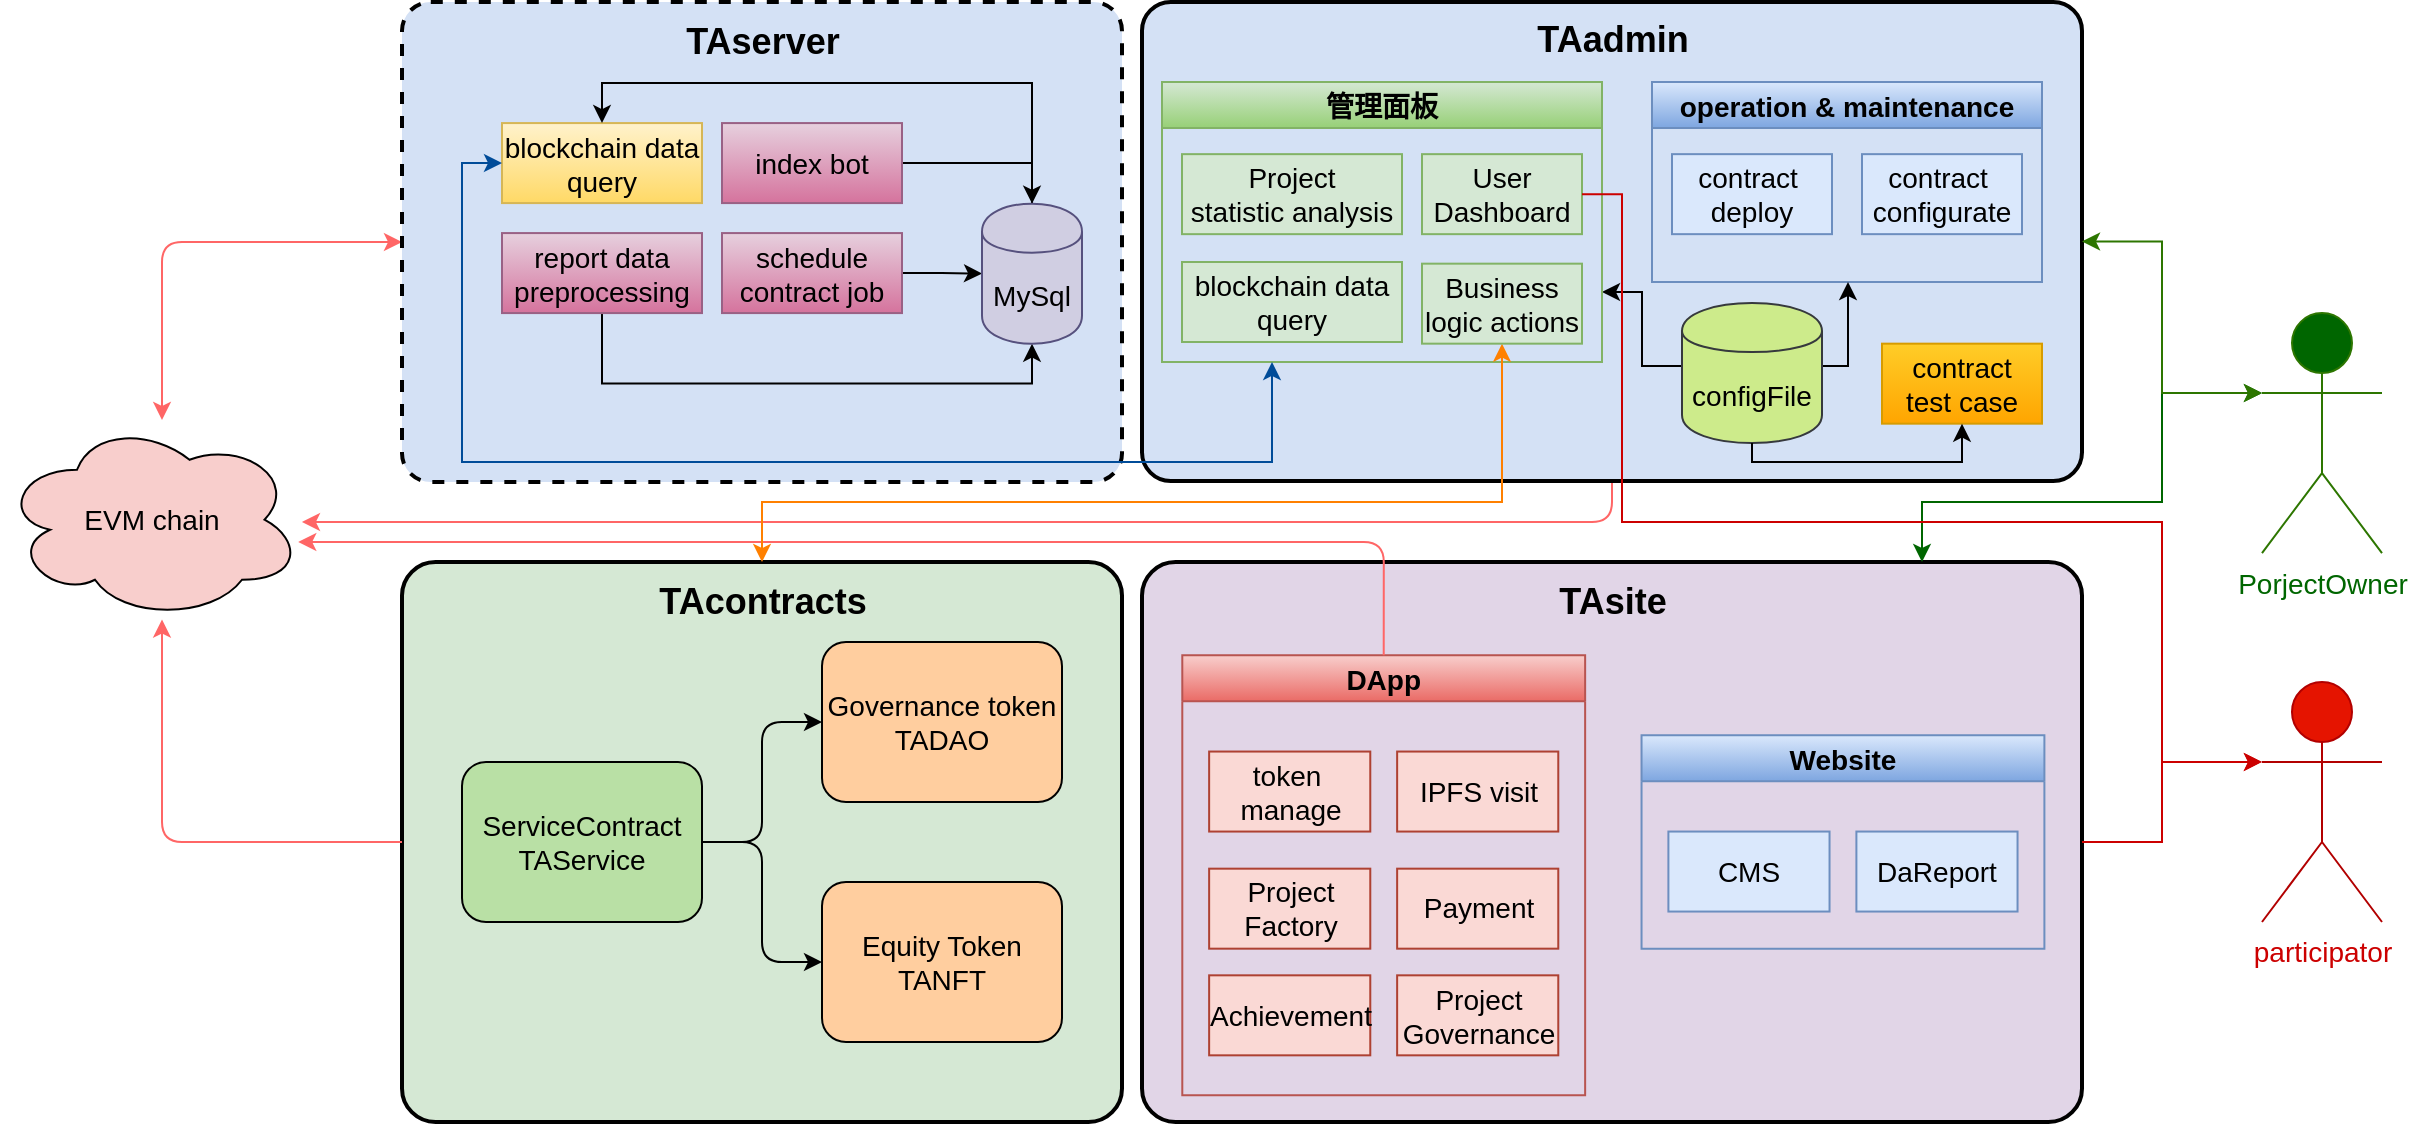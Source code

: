 <mxfile version="20.2.3" type="device"><diagram id="QYYaLN6qXcwPC1QTYPIZ" name="第 1 页"><mxGraphModel dx="2736" dy="1568" grid="1" gridSize="10" guides="1" tooltips="1" connect="1" arrows="1" fold="0" page="1" pageScale="1" pageWidth="1169" pageHeight="827" math="0" shadow="0"><root><mxCell id="0"/><mxCell id="1" parent="0"/><mxCell id="uxNPSdm0ox6oih6dnPeN-100" value="" style="endArrow=classic;html=1;fontSize=18;edgeStyle=orthogonalEdgeStyle;strokeColor=#FF6666;exitX=0.5;exitY=1;exitDx=0;exitDy=0;exitPerimeter=0;" parent="1" source="i7o6XP-XDVv5yZ2eqyZ1-11" target="i7o6XP-XDVv5yZ2eqyZ1-28" edge="1"><mxGeometry width="50" height="50" relative="1" as="geometry"><mxPoint x="430" y="370" as="sourcePoint"/><mxPoint x="-20" y="130" as="targetPoint"/><Array as="points"><mxPoint x="565" y="140"/></Array></mxGeometry></mxCell><mxCell id="uxNPSdm0ox6oih6dnPeN-20" value="" style="group" parent="1" vertex="1" connectable="0"><mxGeometry x="330" y="160" width="470" height="280" as="geometry"/></mxCell><mxCell id="i7o6XP-XDVv5yZ2eqyZ1-22" value="" style="shape=mxgraph.flowchart.process;whiteSpace=wrap;html=1;fillColor=#E1D5E7;strokeColor=#000000;strokeWidth=2" parent="uxNPSdm0ox6oih6dnPeN-20" vertex="1"><mxGeometry width="470.0" height="280" as="geometry"/></mxCell><mxCell id="i7o6XP-XDVv5yZ2eqyZ1-23" value="TAsite" style="text;strokeColor=none;fillColor=none;html=1;fontSize=18;fontStyle=1;verticalAlign=middle;align=center;" parent="uxNPSdm0ox6oih6dnPeN-20" vertex="1"><mxGeometry x="185" width="100" height="40" as="geometry"/></mxCell><mxCell id="uxNPSdm0ox6oih6dnPeN-47" value="DApp" style="swimlane;rounded=0;strokeColor=#b85450;fillColor=#f8cecc;gradientColor=#ea6b66;fontSize=14;" parent="uxNPSdm0ox6oih6dnPeN-20" vertex="1"><mxGeometry x="20.143" y="46.667" width="201.429" height="220" as="geometry"><mxRectangle x="420" y="-190" width="90" height="30" as="alternateBounds"/></mxGeometry></mxCell><mxCell id="uxNPSdm0ox6oih6dnPeN-48" value="&lt;div&gt;token&amp;nbsp;&lt;/div&gt;&lt;div&gt;manage&lt;/div&gt;" style="rounded=0;whiteSpace=wrap;html=1;fillColor=#fad9d5;strokeColor=#ae4132;fontSize=14;" parent="uxNPSdm0ox6oih6dnPeN-47" vertex="1"><mxGeometry x="13.429" y="48.107" width="80.571" height="40" as="geometry"/></mxCell><mxCell id="uxNPSdm0ox6oih6dnPeN-49" value="IPFS visit" style="rounded=0;whiteSpace=wrap;html=1;fillColor=#fad9d5;strokeColor=#ae4132;fontSize=14;" parent="uxNPSdm0ox6oih6dnPeN-47" vertex="1"><mxGeometry x="107.429" y="48.107" width="80.571" height="40" as="geometry"/></mxCell><mxCell id="uxNPSdm0ox6oih6dnPeN-50" value="&lt;div&gt;Project&lt;/div&gt;&lt;div&gt;Factory&lt;/div&gt;" style="rounded=0;whiteSpace=wrap;html=1;fillColor=#fad9d5;strokeColor=#ae4132;fontSize=14;" parent="uxNPSdm0ox6oih6dnPeN-47" vertex="1"><mxGeometry x="13.429" y="106.667" width="80.571" height="40" as="geometry"/></mxCell><mxCell id="uxNPSdm0ox6oih6dnPeN-51" value="Payment" style="rounded=0;whiteSpace=wrap;html=1;fillColor=#fad9d5;strokeColor=#ae4132;fontSize=14;" parent="uxNPSdm0ox6oih6dnPeN-47" vertex="1"><mxGeometry x="107.429" y="106.667" width="80.571" height="40" as="geometry"/></mxCell><mxCell id="uxNPSdm0ox6oih6dnPeN-52" value="Achievement" style="rounded=0;whiteSpace=wrap;html=1;fillColor=#fad9d5;strokeColor=#ae4132;fontSize=14;" parent="uxNPSdm0ox6oih6dnPeN-47" vertex="1"><mxGeometry x="13.429" y="160" width="80.571" height="40" as="geometry"/></mxCell><mxCell id="uxNPSdm0ox6oih6dnPeN-53" value="&lt;div&gt;Project&lt;/div&gt;&lt;div&gt;Governance&lt;/div&gt;" style="rounded=0;whiteSpace=wrap;html=1;fillColor=#fad9d5;strokeColor=#ae4132;fontSize=14;" parent="uxNPSdm0ox6oih6dnPeN-47" vertex="1"><mxGeometry x="107.429" y="160" width="80.571" height="40" as="geometry"/></mxCell><mxCell id="uxNPSdm0ox6oih6dnPeN-39" value="Website" style="swimlane;rounded=0;strokeColor=#6c8ebf;fillColor=#dae8fc;gradientColor=#7ea6e0;startSize=23;fontSize=14;" parent="uxNPSdm0ox6oih6dnPeN-20" vertex="1"><mxGeometry x="249.771" y="86.667" width="201.429" height="106.667" as="geometry"><mxRectangle x="420" y="-190" width="90" height="30" as="alternateBounds"/></mxGeometry></mxCell><mxCell id="uxNPSdm0ox6oih6dnPeN-40" value="CMS" style="rounded=0;whiteSpace=wrap;html=1;fillColor=#dae8fc;strokeColor=#6c8ebf;fontSize=14;" parent="uxNPSdm0ox6oih6dnPeN-39" vertex="1"><mxGeometry x="13.429" y="48.107" width="80.571" height="40" as="geometry"/></mxCell><mxCell id="uxNPSdm0ox6oih6dnPeN-42" value="DaReport" style="rounded=0;whiteSpace=wrap;html=1;fillColor=#dae8fc;strokeColor=#6c8ebf;fontSize=14;" parent="uxNPSdm0ox6oih6dnPeN-39" vertex="1"><mxGeometry x="107.429" y="48.107" width="80.571" height="40" as="geometry"/></mxCell><mxCell id="i7o6XP-XDVv5yZ2eqyZ1-1" value="" style="shape=mxgraph.flowchart.process;whiteSpace=wrap;html=1;fillColor=#D5E8D4;strokeColor=#000000;strokeWidth=2" parent="1" vertex="1"><mxGeometry x="-40" y="160" width="360" height="280" as="geometry"/></mxCell><mxCell id="i7o6XP-XDVv5yZ2eqyZ1-2" value="&lt;div&gt;&lt;span style=&quot;font-size: 14px;&quot;&gt;Governance token&lt;/span&gt;&lt;/div&gt;&lt;div&gt;&lt;span style=&quot;font-size: 14px;&quot;&gt;TADAO&lt;/span&gt;&lt;/div&gt;" style="rounded=1;whiteSpace=wrap;html=1;fillColor=#FFCE9F;" parent="1" vertex="1"><mxGeometry x="170" y="200" width="120" height="80" as="geometry"/></mxCell><mxCell id="i7o6XP-XDVv5yZ2eqyZ1-3" value="&lt;div style=&quot;font-size: 14px;&quot;&gt;&lt;div&gt;ServiceContract&lt;/div&gt;&lt;div&gt;TAService&lt;/div&gt;&lt;/div&gt;" style="rounded=1;whiteSpace=wrap;html=1;fillColor=#B9E0A5;" parent="1" vertex="1"><mxGeometry x="-10" y="260" width="120" height="80" as="geometry"/></mxCell><mxCell id="i7o6XP-XDVv5yZ2eqyZ1-4" value="&lt;div style=&quot;font-size: 14px;&quot;&gt;&lt;div&gt;Equity Token&lt;/div&gt;&lt;div&gt;TANFT&lt;/div&gt;&lt;/div&gt;" style="rounded=1;whiteSpace=wrap;html=1;fillColor=#FFCE9F;" parent="1" vertex="1"><mxGeometry x="170" y="320" width="120" height="80" as="geometry"/></mxCell><mxCell id="i7o6XP-XDVv5yZ2eqyZ1-7" value="TAcontracts" style="text;strokeColor=none;fillColor=none;html=1;fontSize=18;fontStyle=1;verticalAlign=middle;align=center;" parent="1" vertex="1"><mxGeometry x="90" y="160" width="100" height="40" as="geometry"/></mxCell><mxCell id="i7o6XP-XDVv5yZ2eqyZ1-8" value="" style="endArrow=none;html=1;fontSize=18;exitX=0;exitY=0.5;exitDx=0;exitDy=0;entryX=1;entryY=0.5;entryDx=0;entryDy=0;edgeStyle=orthogonalEdgeStyle;endFill=0;startArrow=classic;startFill=1;" parent="1" source="i7o6XP-XDVv5yZ2eqyZ1-2" target="i7o6XP-XDVv5yZ2eqyZ1-3" edge="1"><mxGeometry width="50" height="50" relative="1" as="geometry"><mxPoint x="390" y="390" as="sourcePoint"/><mxPoint x="440" y="340" as="targetPoint"/></mxGeometry></mxCell><mxCell id="i7o6XP-XDVv5yZ2eqyZ1-10" value="" style="endArrow=none;html=1;fontSize=18;exitX=0;exitY=0.5;exitDx=0;exitDy=0;entryX=1;entryY=0.5;entryDx=0;entryDy=0;edgeStyle=orthogonalEdgeStyle;startArrow=classic;startFill=1;endFill=0;" parent="1" source="i7o6XP-XDVv5yZ2eqyZ1-4" target="i7o6XP-XDVv5yZ2eqyZ1-3" edge="1"><mxGeometry width="50" height="50" relative="1" as="geometry"><mxPoint x="270" y="320" as="sourcePoint"/><mxPoint x="200" y="395" as="targetPoint"/></mxGeometry></mxCell><mxCell id="i7o6XP-XDVv5yZ2eqyZ1-28" value="&lt;font style=&quot;font-size: 14px;&quot;&gt;EVM chain&lt;/font&gt;" style="ellipse;shape=cloud;whiteSpace=wrap;html=1;fillColor=#F8CECC;" parent="1" vertex="1"><mxGeometry x="-240" y="88.87" width="150" height="100" as="geometry"/></mxCell><mxCell id="i7o6XP-XDVv5yZ2eqyZ1-32" value="" style="endArrow=classic;html=1;fontSize=18;exitX=0;exitY=0.5;exitDx=0;exitDy=0;edgeStyle=orthogonalEdgeStyle;strokeColor=#FF6666;exitPerimeter=0;" parent="1" source="i7o6XP-XDVv5yZ2eqyZ1-1" target="i7o6XP-XDVv5yZ2eqyZ1-28" edge="1"><mxGeometry width="50" height="50" relative="1" as="geometry"><mxPoint x="380" y="260" as="sourcePoint"/><mxPoint x="416" y="96" as="targetPoint"/><Array as="points"><mxPoint x="-160" y="300"/></Array></mxGeometry></mxCell><mxCell id="i7o6XP-XDVv5yZ2eqyZ1-33" value="" style="edgeLabel;html=1;align=center;verticalAlign=middle;resizable=0;points=[];" parent="i7o6XP-XDVv5yZ2eqyZ1-32" connectable="0" vertex="1"><mxGeometry x="-0.284" y="1" relative="1" as="geometry"><mxPoint as="offset"/></mxGeometry></mxCell><mxCell id="uxNPSdm0ox6oih6dnPeN-4" value="" style="edgeStyle=orthogonalEdgeStyle;rounded=0;orthogonalLoop=1;jettySize=auto;html=1;entryX=1;entryY=0.5;entryDx=0;entryDy=0;entryPerimeter=0;fontColor=#CC0000;strokeColor=#CC0000;exitX=0;exitY=0.333;exitDx=0;exitDy=0;exitPerimeter=0;startArrow=classic;startFill=1;endArrow=none;endFill=0;" parent="1" source="uxNPSdm0ox6oih6dnPeN-3" target="i7o6XP-XDVv5yZ2eqyZ1-22" edge="1"><mxGeometry relative="1" as="geometry"><Array as="points"><mxPoint x="840" y="260"/><mxPoint x="840" y="300"/></Array></mxGeometry></mxCell><mxCell id="uxNPSdm0ox6oih6dnPeN-3" value="&lt;font style=&quot;font-size: 14px;&quot;&gt;participator&lt;/font&gt;" style="shape=umlActor;verticalLabelPosition=bottom;verticalAlign=top;html=1;outlineConnect=0;fillColor=#e51400;fontColor=#CC0000;strokeColor=#B20000;" parent="1" vertex="1"><mxGeometry x="890" y="220" width="60" height="120" as="geometry"/></mxCell><mxCell id="uxNPSdm0ox6oih6dnPeN-7" style="edgeStyle=orthogonalEdgeStyle;rounded=0;orthogonalLoop=1;jettySize=auto;html=1;exitX=0;exitY=0.333;exitDx=0;exitDy=0;exitPerimeter=0;strokeColor=#006600;startArrow=classic;startFill=1;" parent="1" source="uxNPSdm0ox6oih6dnPeN-6" target="i7o6XP-XDVv5yZ2eqyZ1-22" edge="1"><mxGeometry relative="1" as="geometry"><mxPoint x="710" y="320" as="targetPoint"/><Array as="points"><mxPoint x="840" y="76"/><mxPoint x="840" y="130"/><mxPoint x="720" y="130"/></Array></mxGeometry></mxCell><mxCell id="uxNPSdm0ox6oih6dnPeN-98" value="" style="endArrow=classic;html=1;fontSize=18;exitX=0;exitY=0.5;exitDx=0;exitDy=0;edgeStyle=orthogonalEdgeStyle;strokeColor=#FF6666;exitPerimeter=0;startArrow=classic;startFill=1;" parent="1" source="uxNPSdm0ox6oih6dnPeN-1" target="i7o6XP-XDVv5yZ2eqyZ1-28" edge="1"><mxGeometry width="50" height="50" relative="1" as="geometry"><mxPoint x="180" y="370" as="sourcePoint"/><mxPoint x="280.0" y="470.04" as="targetPoint"/><Array as="points"><mxPoint x="-160"/></Array></mxGeometry></mxCell><mxCell id="uxNPSdm0ox6oih6dnPeN-99" value="" style="edgeLabel;html=1;align=center;verticalAlign=middle;resizable=0;points=[];" parent="uxNPSdm0ox6oih6dnPeN-98" connectable="0" vertex="1"><mxGeometry x="-0.284" y="1" relative="1" as="geometry"><mxPoint as="offset"/></mxGeometry></mxCell><mxCell id="i7o6XP-XDVv5yZ2eqyZ1-30" value="" style="endArrow=classic;html=1;fontSize=18;edgeStyle=orthogonalEdgeStyle;strokeColor=#FF6666;exitX=0.5;exitY=0;exitDx=0;exitDy=0;" parent="1" source="uxNPSdm0ox6oih6dnPeN-47" target="i7o6XP-XDVv5yZ2eqyZ1-28" edge="1"><mxGeometry width="50" height="50" relative="1" as="geometry"><mxPoint x="540" y="370" as="sourcePoint"/><mxPoint x="416" y="96" as="targetPoint"/><Array as="points"><mxPoint x="451" y="150"/></Array></mxGeometry></mxCell><mxCell id="uxNPSdm0ox6oih6dnPeN-1" value="" style="shape=mxgraph.flowchart.process;whiteSpace=wrap;html=1;fillColor=#D4E1F5;strokeColor=#000000;strokeWidth=2;dashed=1;" parent="1" vertex="1"><mxGeometry x="-40" y="-120" width="360" height="240" as="geometry"/></mxCell><mxCell id="i7o6XP-XDVv5yZ2eqyZ1-11" value="" style="shape=mxgraph.flowchart.process;whiteSpace=wrap;html=1;fillColor=#D4E1F5;strokeColor=#000000;strokeWidth=2" parent="1" vertex="1"><mxGeometry x="330" y="-120" width="470" height="239.5" as="geometry"/></mxCell><mxCell id="i7o6XP-XDVv5yZ2eqyZ1-12" value="TAadmin" style="text;strokeColor=none;fillColor=none;html=1;fontSize=18;fontStyle=1;verticalAlign=middle;align=center;" parent="1" vertex="1"><mxGeometry x="492.087" y="-120.92" width="145.833" height="40" as="geometry"/></mxCell><mxCell id="uxNPSdm0ox6oih6dnPeN-83" value="operation &amp; maintenance" style="swimlane;rounded=0;strokeColor=#6c8ebf;fillColor=#dae8fc;gradientColor=#7ea6e0;fontSize=14;" parent="1" vertex="1"><mxGeometry x="585" y="-80" width="195" height="100" as="geometry"><mxRectangle x="420" y="-190" width="90" height="30" as="alternateBounds"/></mxGeometry></mxCell><mxCell id="uxNPSdm0ox6oih6dnPeN-84" value="&lt;div&gt;&lt;span style=&quot;font-size: 14px;&quot;&gt;contract&amp;nbsp;&lt;/span&gt;&lt;/div&gt;&lt;div&gt;&lt;span style=&quot;font-size: 14px;&quot;&gt;deploy&lt;/span&gt;&lt;/div&gt;" style="rounded=0;whiteSpace=wrap;html=1;fillColor=#dae8fc;strokeColor=#6c8ebf;" parent="uxNPSdm0ox6oih6dnPeN-83" vertex="1"><mxGeometry x="10" y="36.08" width="80" height="40" as="geometry"/></mxCell><mxCell id="uxNPSdm0ox6oih6dnPeN-85" value="&lt;div&gt;&lt;span style=&quot;font-size: 14px;&quot;&gt;contract&amp;nbsp;&lt;/span&gt;&lt;/div&gt;&lt;div&gt;&lt;span style=&quot;font-size: 14px;&quot;&gt;configurate&lt;/span&gt;&lt;/div&gt;" style="rounded=0;whiteSpace=wrap;html=1;fillColor=#dae8fc;strokeColor=#6c8ebf;" parent="uxNPSdm0ox6oih6dnPeN-83" vertex="1"><mxGeometry x="105" y="36.08" width="80" height="40" as="geometry"/></mxCell><mxCell id="uxNPSdm0ox6oih6dnPeN-101" style="edgeStyle=orthogonalEdgeStyle;rounded=0;orthogonalLoop=1;jettySize=auto;html=1;exitX=1;exitY=0.5;exitDx=0;exitDy=0;startArrow=none;startFill=0;endArrow=classic;endFill=1;entryX=0.5;entryY=1;entryDx=0;entryDy=0;" parent="1" source="i7o6XP-XDVv5yZ2eqyZ1-20" target="uxNPSdm0ox6oih6dnPeN-83" edge="1"><mxGeometry relative="1" as="geometry"><Array as="points"><mxPoint x="683" y="62"/><mxPoint x="683" y="20"/></Array></mxGeometry></mxCell><mxCell id="uxNPSdm0ox6oih6dnPeN-102" style="edgeStyle=orthogonalEdgeStyle;rounded=0;orthogonalLoop=1;jettySize=auto;html=1;exitX=0;exitY=0.5;exitDx=0;exitDy=0;entryX=1;entryY=0.75;entryDx=0;entryDy=0;startArrow=none;startFill=0;endArrow=classic;endFill=1;" parent="1" source="i7o6XP-XDVv5yZ2eqyZ1-20" target="uxNPSdm0ox6oih6dnPeN-86" edge="1"><mxGeometry relative="1" as="geometry"><Array as="points"><mxPoint x="600" y="62"/><mxPoint x="580" y="62"/><mxPoint x="580" y="25"/></Array></mxGeometry></mxCell><mxCell id="i7o6XP-XDVv5yZ2eqyZ1-20" value="&lt;font style=&quot;font-size: 14px;&quot;&gt;configFile&lt;/font&gt;" style="shape=cylinder;whiteSpace=wrap;html=1;boundedLbl=1;backgroundOutline=1;fillColor=#cdeb8b;fontSize=18;strokeColor=#36393d;" parent="1" vertex="1"><mxGeometry x="600" y="30.54" width="70" height="70" as="geometry"/></mxCell><mxCell id="uxNPSdm0ox6oih6dnPeN-86" value="管理面板" style="swimlane;rounded=0;strokeColor=#82b366;fillColor=#d5e8d4;gradientColor=#97d077;fontSize=14;" parent="1" vertex="1"><mxGeometry x="340" y="-80" width="220" height="140" as="geometry"><mxRectangle x="420" y="-190" width="90" height="30" as="alternateBounds"/></mxGeometry></mxCell><mxCell id="uxNPSdm0ox6oih6dnPeN-87" value="&lt;div style=&quot;font-size: 14px;&quot;&gt;&lt;font style=&quot;font-size: 14px;&quot;&gt;Project&lt;/font&gt;&lt;/div&gt;&lt;div style=&quot;font-size: 14px;&quot;&gt;&lt;font style=&quot;font-size: 14px;&quot;&gt;statistic analysis&lt;/font&gt;&lt;/div&gt;" style="rounded=0;whiteSpace=wrap;html=1;fillColor=#d5e8d4;strokeColor=#82b366;" parent="uxNPSdm0ox6oih6dnPeN-86" vertex="1"><mxGeometry x="10" y="36.08" width="110" height="40" as="geometry"/></mxCell><mxCell id="uxNPSdm0ox6oih6dnPeN-88" value="&lt;div&gt;&lt;span style=&quot;font-size: 14px;&quot;&gt;User&lt;/span&gt;&lt;/div&gt;&lt;div&gt;&lt;span style=&quot;font-size: 14px;&quot;&gt;Dashboard&lt;/span&gt;&lt;/div&gt;" style="rounded=0;whiteSpace=wrap;html=1;fillColor=#d5e8d4;strokeColor=#82b366;" parent="uxNPSdm0ox6oih6dnPeN-86" vertex="1"><mxGeometry x="130" y="36.08" width="80" height="40" as="geometry"/></mxCell><mxCell id="uxNPSdm0ox6oih6dnPeN-89" value="&lt;span style=&quot;font-size: 14px;&quot;&gt;blockchain data query&lt;/span&gt;" style="rounded=0;whiteSpace=wrap;html=1;fillColor=#d5e8d4;strokeColor=#82b366;" parent="uxNPSdm0ox6oih6dnPeN-86" vertex="1"><mxGeometry x="10" y="90" width="110" height="40" as="geometry"/></mxCell><mxCell id="uxNPSdm0ox6oih6dnPeN-103" value="&lt;div style=&quot;font-size: 14px;&quot;&gt;&lt;font style=&quot;font-size: 14px;&quot;&gt;contract&lt;/font&gt;&lt;/div&gt;&lt;div style=&quot;font-size: 14px;&quot;&gt;&lt;font style=&quot;font-size: 14px;&quot;&gt;test case&lt;/font&gt;&lt;/div&gt;" style="rounded=0;whiteSpace=wrap;html=1;fillColor=#ffcd28;strokeColor=#d79b00;gradientColor=#ffa500;" parent="1" vertex="1"><mxGeometry x="700" y="50.83" width="80" height="40" as="geometry"/></mxCell><mxCell id="uxNPSdm0ox6oih6dnPeN-104" style="edgeStyle=orthogonalEdgeStyle;rounded=0;orthogonalLoop=1;jettySize=auto;html=1;exitX=0.5;exitY=1;exitDx=0;exitDy=0;startArrow=none;startFill=0;endArrow=classic;endFill=1;entryX=0.5;entryY=1;entryDx=0;entryDy=0;" parent="1" source="i7o6XP-XDVv5yZ2eqyZ1-20" target="uxNPSdm0ox6oih6dnPeN-103" edge="1"><mxGeometry relative="1" as="geometry"><mxPoint x="570" y="80.835" as="sourcePoint"/><mxPoint x="640" y="110" as="targetPoint"/><Array as="points"><mxPoint x="635" y="110"/><mxPoint x="740" y="110"/></Array></mxGeometry></mxCell><mxCell id="uxNPSdm0ox6oih6dnPeN-6" value="&lt;font style=&quot;font-size: 14px;&quot;&gt;PorjectOwner&lt;/font&gt;" style="shape=umlActor;verticalLabelPosition=bottom;verticalAlign=top;html=1;outlineConnect=0;fillColor=#006600;fontColor=#006600;strokeColor=#2D7600;gradientColor=none;shadow=0;sketch=0;" parent="1" vertex="1"><mxGeometry x="890" y="35.54" width="60" height="120" as="geometry"/></mxCell><mxCell id="uxNPSdm0ox6oih6dnPeN-2" value="TAserver" style="text;strokeColor=none;fillColor=none;html=1;fontSize=18;fontStyle=1;verticalAlign=middle;align=center;" parent="1" vertex="1"><mxGeometry x="54.286" y="-120" width="171.429" height="40" as="geometry"/></mxCell><mxCell id="uxNPSdm0ox6oih6dnPeN-38" style="edgeStyle=orthogonalEdgeStyle;rounded=0;orthogonalLoop=1;jettySize=auto;html=1;entryX=1;entryY=0.5;entryDx=0;entryDy=0;entryPerimeter=0;exitX=0;exitY=0.333;exitDx=0;exitDy=0;exitPerimeter=0;fillColor=#60a917;strokeColor=#2D7600;startArrow=classic;startFill=1;" parent="1" source="uxNPSdm0ox6oih6dnPeN-6" target="i7o6XP-XDVv5yZ2eqyZ1-11" edge="1"><mxGeometry relative="1" as="geometry"><mxPoint x="770" y="62.5" as="sourcePoint"/><mxPoint x="650" y="260" as="targetPoint"/><Array as="points"><mxPoint x="840" y="76"/><mxPoint x="840"/></Array></mxGeometry></mxCell><mxCell id="uxNPSdm0ox6oih6dnPeN-79" value="&lt;span style=&quot;font-size: 14px;&quot;&gt;blockchain data query&lt;/span&gt;" style="rounded=0;whiteSpace=wrap;html=1;fillColor=#fff2cc;strokeColor=#d6b656;shadow=0;gradientColor=#ffd966;" parent="1" vertex="1"><mxGeometry x="10" y="-59.46" width="100" height="40" as="geometry"/></mxCell><mxCell id="uxNPSdm0ox6oih6dnPeN-95" value="" style="edgeStyle=orthogonalEdgeStyle;rounded=0;orthogonalLoop=1;jettySize=auto;html=1;startArrow=none;startFill=0;endArrow=classic;endFill=1;" parent="1" source="uxNPSdm0ox6oih6dnPeN-80" target="uxNPSdm0ox6oih6dnPeN-93" edge="1"><mxGeometry relative="1" as="geometry"/></mxCell><mxCell id="uxNPSdm0ox6oih6dnPeN-80" value="&lt;font style=&quot;font-size: 14px;&quot;&gt;index bot&lt;/font&gt;" style="rounded=0;whiteSpace=wrap;html=1;fillColor=#e6d0de;strokeColor=#996185;shadow=0;gradientColor=#d5739d;" parent="1" vertex="1"><mxGeometry x="120" y="-59.46" width="90" height="40" as="geometry"/></mxCell><mxCell id="uxNPSdm0ox6oih6dnPeN-97" value="" style="edgeStyle=orthogonalEdgeStyle;rounded=0;orthogonalLoop=1;jettySize=auto;html=1;startArrow=none;startFill=0;endArrow=classic;endFill=1;entryX=0.5;entryY=1;entryDx=0;entryDy=0;exitX=0.5;exitY=1;exitDx=0;exitDy=0;" parent="1" source="uxNPSdm0ox6oih6dnPeN-81" target="uxNPSdm0ox6oih6dnPeN-93" edge="1"><mxGeometry relative="1" as="geometry"><Array as="points"/></mxGeometry></mxCell><mxCell id="uxNPSdm0ox6oih6dnPeN-81" value="&lt;div&gt;&lt;span style=&quot;font-size: 14px;&quot;&gt;report data&lt;/span&gt;&lt;/div&gt;&lt;div&gt;&lt;span style=&quot;font-size: 14px;&quot;&gt;preprocessing&lt;/span&gt;&lt;/div&gt;" style="rounded=0;whiteSpace=wrap;html=1;fillColor=#e6d0de;strokeColor=#996185;shadow=0;gradientColor=#d5739d;" parent="1" vertex="1"><mxGeometry x="10" y="-4.46" width="100" height="40" as="geometry"/></mxCell><mxCell id="uxNPSdm0ox6oih6dnPeN-96" value="" style="edgeStyle=orthogonalEdgeStyle;rounded=0;orthogonalLoop=1;jettySize=auto;html=1;startArrow=none;startFill=0;endArrow=classic;endFill=1;" parent="1" source="uxNPSdm0ox6oih6dnPeN-82" target="uxNPSdm0ox6oih6dnPeN-93" edge="1"><mxGeometry relative="1" as="geometry"/></mxCell><mxCell id="uxNPSdm0ox6oih6dnPeN-82" value="&lt;font style=&quot;font-size: 14px;&quot;&gt;schedule contract job&lt;/font&gt;" style="rounded=0;whiteSpace=wrap;html=1;fillColor=#e6d0de;strokeColor=#996185;shadow=0;gradientColor=#d5739d;" parent="1" vertex="1"><mxGeometry x="120" y="-4.46" width="90" height="40" as="geometry"/></mxCell><mxCell id="uxNPSdm0ox6oih6dnPeN-94" style="edgeStyle=orthogonalEdgeStyle;rounded=0;orthogonalLoop=1;jettySize=auto;html=1;exitX=0.5;exitY=0;exitDx=0;exitDy=0;entryX=0.5;entryY=0;entryDx=0;entryDy=0;startArrow=none;startFill=0;endArrow=classic;endFill=1;" parent="1" source="uxNPSdm0ox6oih6dnPeN-93" target="uxNPSdm0ox6oih6dnPeN-79" edge="1"><mxGeometry relative="1" as="geometry"/></mxCell><mxCell id="uxNPSdm0ox6oih6dnPeN-93" value="&lt;font style=&quot;font-size: 14px;&quot;&gt;MySql&lt;/font&gt;" style="shape=cylinder;whiteSpace=wrap;html=1;boundedLbl=1;backgroundOutline=1;fillColor=#d0cee2;fontSize=18;strokeColor=#56517e;" parent="1" vertex="1"><mxGeometry x="250" y="-19.17" width="50" height="70" as="geometry"/></mxCell><mxCell id="uxNPSdm0ox6oih6dnPeN-105" style="edgeStyle=orthogonalEdgeStyle;rounded=0;orthogonalLoop=1;jettySize=auto;html=1;exitX=0;exitY=0.5;exitDx=0;exitDy=0;entryX=0.25;entryY=1;entryDx=0;entryDy=0;startArrow=classic;startFill=1;endArrow=classic;endFill=1;fontColor=#004C99;strokeColor=#004C99;" parent="1" source="uxNPSdm0ox6oih6dnPeN-79" target="uxNPSdm0ox6oih6dnPeN-86" edge="1"><mxGeometry relative="1" as="geometry"><Array as="points"><mxPoint x="-10" y="-39"/><mxPoint x="-10" y="110"/><mxPoint x="395" y="110"/></Array></mxGeometry></mxCell><mxCell id="kMDxS1fdPQBDskrGX804-1" style="edgeStyle=orthogonalEdgeStyle;rounded=0;orthogonalLoop=1;jettySize=auto;html=1;exitX=0.5;exitY=1;exitDx=0;exitDy=0;entryX=0.5;entryY=0;entryDx=0;entryDy=0;entryPerimeter=0;startArrow=classic;startFill=1;strokeColor=#FF8000;" parent="1" source="uxNPSdm0ox6oih6dnPeN-90" target="i7o6XP-XDVv5yZ2eqyZ1-1" edge="1"><mxGeometry relative="1" as="geometry"><Array as="points"><mxPoint x="455" y="130"/><mxPoint x="170" y="130"/></Array></mxGeometry></mxCell><mxCell id="kMDxS1fdPQBDskrGX804-2" value="" style="edgeStyle=orthogonalEdgeStyle;rounded=0;orthogonalLoop=1;jettySize=auto;html=1;fontColor=#CC0000;strokeColor=#CC0000;exitX=0;exitY=0.333;exitDx=0;exitDy=0;exitPerimeter=0;entryX=1;entryY=0.5;entryDx=0;entryDy=0;startArrow=classic;startFill=1;endArrow=none;endFill=0;" parent="1" source="uxNPSdm0ox6oih6dnPeN-3" target="uxNPSdm0ox6oih6dnPeN-88" edge="1"><mxGeometry relative="1" as="geometry"><mxPoint x="770" y="275" as="sourcePoint"/><mxPoint x="690" y="275" as="targetPoint"/><Array as="points"><mxPoint x="840" y="260"/><mxPoint x="840" y="140"/><mxPoint x="570" y="140"/><mxPoint x="570" y="-24"/></Array></mxGeometry></mxCell><mxCell id="uxNPSdm0ox6oih6dnPeN-90" value="&lt;span style=&quot;font-size: 14px;&quot;&gt;Business logic actions&lt;/span&gt;" style="rounded=0;whiteSpace=wrap;html=1;fillColor=#d5e8d4;strokeColor=#82b366;" parent="1" vertex="1"><mxGeometry x="470" y="10.83" width="80" height="40" as="geometry"/></mxCell></root></mxGraphModel></diagram></mxfile>